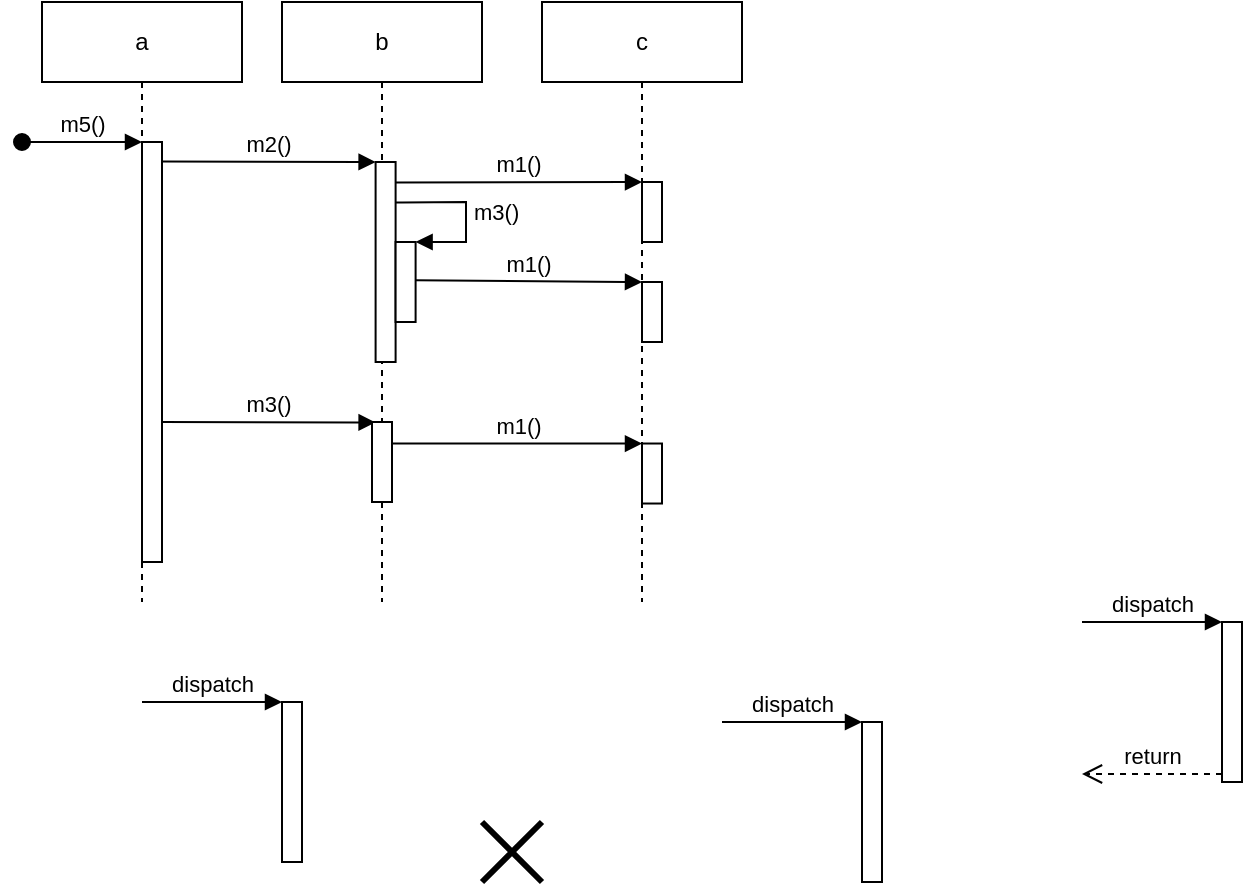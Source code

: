 <mxfile version="17.4.5" type="github">
  <diagram id="WSA8nmiMOzIteL66akkf" name="Page-1">
    <mxGraphModel dx="561" dy="309" grid="1" gridSize="10" guides="1" tooltips="1" connect="1" arrows="1" fold="1" page="1" pageScale="1" pageWidth="827" pageHeight="1169" math="0" shadow="0">
      <root>
        <mxCell id="0" />
        <mxCell id="1" parent="0" />
        <mxCell id="BhO8uMvEsnN2Rg311lrC-5" value="" style="html=1;points=[];perimeter=orthogonalPerimeter;" vertex="1" parent="1">
          <mxGeometry x="680" y="400" width="10" height="80" as="geometry" />
        </mxCell>
        <mxCell id="BhO8uMvEsnN2Rg311lrC-6" value="dispatch" style="html=1;verticalAlign=bottom;endArrow=block;entryX=0;entryY=0;rounded=0;" edge="1" target="BhO8uMvEsnN2Rg311lrC-5" parent="1">
          <mxGeometry relative="1" as="geometry">
            <mxPoint x="610" y="400" as="sourcePoint" />
          </mxGeometry>
        </mxCell>
        <mxCell id="BhO8uMvEsnN2Rg311lrC-7" value="return" style="html=1;verticalAlign=bottom;endArrow=open;dashed=1;endSize=8;exitX=0;exitY=0.95;rounded=0;" edge="1" source="BhO8uMvEsnN2Rg311lrC-5" parent="1">
          <mxGeometry relative="1" as="geometry">
            <mxPoint x="610" y="476" as="targetPoint" />
          </mxGeometry>
        </mxCell>
        <mxCell id="BhO8uMvEsnN2Rg311lrC-10" value="" style="shape=umlDestroy;whiteSpace=wrap;html=1;strokeWidth=3;" vertex="1" parent="1">
          <mxGeometry x="310" y="500" width="30" height="30" as="geometry" />
        </mxCell>
        <mxCell id="BhO8uMvEsnN2Rg311lrC-11" value="a" style="shape=umlLifeline;perimeter=lifelinePerimeter;whiteSpace=wrap;html=1;container=1;collapsible=0;recursiveResize=0;outlineConnect=0;" vertex="1" parent="1">
          <mxGeometry x="90" y="90" width="100" height="300" as="geometry" />
        </mxCell>
        <mxCell id="BhO8uMvEsnN2Rg311lrC-3" value="" style="html=1;points=[];perimeter=orthogonalPerimeter;" vertex="1" parent="BhO8uMvEsnN2Rg311lrC-11">
          <mxGeometry x="50" y="70" width="10" height="210" as="geometry" />
        </mxCell>
        <mxCell id="BhO8uMvEsnN2Rg311lrC-4" value="m5()" style="html=1;verticalAlign=bottom;startArrow=oval;endArrow=block;startSize=8;rounded=0;" edge="1" target="BhO8uMvEsnN2Rg311lrC-3" parent="BhO8uMvEsnN2Rg311lrC-11">
          <mxGeometry relative="1" as="geometry">
            <mxPoint x="-10" y="70" as="sourcePoint" />
          </mxGeometry>
        </mxCell>
        <mxCell id="BhO8uMvEsnN2Rg311lrC-12" value="b" style="shape=umlLifeline;perimeter=lifelinePerimeter;whiteSpace=wrap;html=1;container=1;collapsible=0;recursiveResize=0;outlineConnect=0;" vertex="1" parent="1">
          <mxGeometry x="210" y="90" width="100" height="300" as="geometry" />
        </mxCell>
        <mxCell id="BhO8uMvEsnN2Rg311lrC-17" value="" style="html=1;points=[];perimeter=orthogonalPerimeter;" vertex="1" parent="BhO8uMvEsnN2Rg311lrC-12">
          <mxGeometry x="46.8" y="80" width="10" height="100" as="geometry" />
        </mxCell>
        <mxCell id="BhO8uMvEsnN2Rg311lrC-8" value="" style="html=1;points=[];perimeter=orthogonalPerimeter;" vertex="1" parent="BhO8uMvEsnN2Rg311lrC-12">
          <mxGeometry x="56.8" y="120" width="10" height="40" as="geometry" />
        </mxCell>
        <mxCell id="BhO8uMvEsnN2Rg311lrC-9" value="m3()" style="edgeStyle=orthogonalEdgeStyle;html=1;align=left;spacingLeft=2;endArrow=block;rounded=0;entryX=1;entryY=0;exitX=1.013;exitY=0.202;exitDx=0;exitDy=0;exitPerimeter=0;" edge="1" target="BhO8uMvEsnN2Rg311lrC-8" parent="BhO8uMvEsnN2Rg311lrC-12" source="BhO8uMvEsnN2Rg311lrC-17">
          <mxGeometry relative="1" as="geometry">
            <mxPoint x="61.8" y="100" as="sourcePoint" />
            <Array as="points">
              <mxPoint x="60" y="100" />
              <mxPoint x="92" y="100" />
              <mxPoint x="92" y="120" />
            </Array>
          </mxGeometry>
        </mxCell>
        <mxCell id="BhO8uMvEsnN2Rg311lrC-28" value="m3()" style="html=1;verticalAlign=bottom;endArrow=block;entryX=0;entryY=0;rounded=0;exitX=1.32;exitY=-0.003;exitDx=0;exitDy=0;exitPerimeter=0;" edge="1" parent="BhO8uMvEsnN2Rg311lrC-12">
          <mxGeometry relative="1" as="geometry">
            <mxPoint x="-60" y="210" as="sourcePoint" />
            <mxPoint x="46.8" y="210.24" as="targetPoint" />
          </mxGeometry>
        </mxCell>
        <mxCell id="BhO8uMvEsnN2Rg311lrC-29" value="" style="html=1;points=[];perimeter=orthogonalPerimeter;" vertex="1" parent="BhO8uMvEsnN2Rg311lrC-12">
          <mxGeometry x="45" y="210" width="10" height="40" as="geometry" />
        </mxCell>
        <mxCell id="BhO8uMvEsnN2Rg311lrC-13" value="c" style="shape=umlLifeline;perimeter=lifelinePerimeter;whiteSpace=wrap;html=1;container=1;collapsible=0;recursiveResize=0;outlineConnect=0;" vertex="1" parent="1">
          <mxGeometry x="340" y="90" width="100" height="300" as="geometry" />
        </mxCell>
        <mxCell id="BhO8uMvEsnN2Rg311lrC-19" value="" style="html=1;points=[];perimeter=orthogonalPerimeter;" vertex="1" parent="BhO8uMvEsnN2Rg311lrC-13">
          <mxGeometry x="50" y="90" width="10" height="30" as="geometry" />
        </mxCell>
        <mxCell id="BhO8uMvEsnN2Rg311lrC-26" value="" style="html=1;points=[];perimeter=orthogonalPerimeter;" vertex="1" parent="BhO8uMvEsnN2Rg311lrC-13">
          <mxGeometry x="50.0" y="140" width="10" height="30" as="geometry" />
        </mxCell>
        <mxCell id="BhO8uMvEsnN2Rg311lrC-30" value="" style="html=1;points=[];perimeter=orthogonalPerimeter;" vertex="1" parent="BhO8uMvEsnN2Rg311lrC-13">
          <mxGeometry x="50" y="220.76" width="10" height="30" as="geometry" />
        </mxCell>
        <mxCell id="BhO8uMvEsnN2Rg311lrC-14" value="" style="html=1;points=[];perimeter=orthogonalPerimeter;" vertex="1" parent="1">
          <mxGeometry x="500" y="450" width="10" height="80" as="geometry" />
        </mxCell>
        <mxCell id="BhO8uMvEsnN2Rg311lrC-15" value="dispatch" style="html=1;verticalAlign=bottom;endArrow=block;entryX=0;entryY=0;rounded=0;" edge="1" parent="1" target="BhO8uMvEsnN2Rg311lrC-14">
          <mxGeometry relative="1" as="geometry">
            <mxPoint x="430" y="450" as="sourcePoint" />
          </mxGeometry>
        </mxCell>
        <mxCell id="BhO8uMvEsnN2Rg311lrC-18" value="m2()" style="html=1;verticalAlign=bottom;endArrow=block;entryX=0;entryY=0;rounded=0;exitX=1.32;exitY=-0.003;exitDx=0;exitDy=0;exitPerimeter=0;" edge="1" parent="1" target="BhO8uMvEsnN2Rg311lrC-17">
          <mxGeometry relative="1" as="geometry">
            <mxPoint x="150.0" y="169.76" as="sourcePoint" />
          </mxGeometry>
        </mxCell>
        <mxCell id="BhO8uMvEsnN2Rg311lrC-20" value="m1()" style="html=1;verticalAlign=bottom;endArrow=block;entryX=0;entryY=0;rounded=0;exitX=1.001;exitY=0.102;exitDx=0;exitDy=0;exitPerimeter=0;" edge="1" parent="1" target="BhO8uMvEsnN2Rg311lrC-19" source="BhO8uMvEsnN2Rg311lrC-17">
          <mxGeometry relative="1" as="geometry">
            <mxPoint x="270" y="180" as="sourcePoint" />
            <Array as="points" />
          </mxGeometry>
        </mxCell>
        <mxCell id="BhO8uMvEsnN2Rg311lrC-24" value="" style="html=1;points=[];perimeter=orthogonalPerimeter;" vertex="1" parent="1">
          <mxGeometry x="210" y="440" width="10" height="80" as="geometry" />
        </mxCell>
        <mxCell id="BhO8uMvEsnN2Rg311lrC-25" value="dispatch" style="html=1;verticalAlign=bottom;endArrow=block;entryX=0;entryY=0;rounded=0;" edge="1" parent="1" target="BhO8uMvEsnN2Rg311lrC-24">
          <mxGeometry relative="1" as="geometry">
            <mxPoint x="140" y="440" as="sourcePoint" />
          </mxGeometry>
        </mxCell>
        <mxCell id="BhO8uMvEsnN2Rg311lrC-27" value="m1()" style="html=1;verticalAlign=bottom;endArrow=block;entryX=0;entryY=0;rounded=0;exitX=0.982;exitY=0.479;exitDx=0;exitDy=0;exitPerimeter=0;" edge="1" parent="1" target="BhO8uMvEsnN2Rg311lrC-26" source="BhO8uMvEsnN2Rg311lrC-8">
          <mxGeometry relative="1" as="geometry">
            <mxPoint x="280" y="240" as="sourcePoint" />
            <Array as="points" />
          </mxGeometry>
        </mxCell>
        <mxCell id="BhO8uMvEsnN2Rg311lrC-31" value="m1()" style="html=1;verticalAlign=bottom;endArrow=block;entryX=0;entryY=0;rounded=0;" edge="1" parent="1" target="BhO8uMvEsnN2Rg311lrC-30" source="BhO8uMvEsnN2Rg311lrC-29">
          <mxGeometry relative="1" as="geometry">
            <mxPoint x="270" y="311" as="sourcePoint" />
            <Array as="points" />
          </mxGeometry>
        </mxCell>
      </root>
    </mxGraphModel>
  </diagram>
</mxfile>
